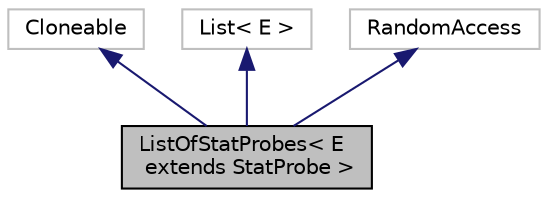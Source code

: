 digraph "ListOfStatProbes&lt; E extends StatProbe &gt;"
{
 // INTERACTIVE_SVG=YES
  bgcolor="transparent";
  edge [fontname="Helvetica",fontsize="10",labelfontname="Helvetica",labelfontsize="10"];
  node [fontname="Helvetica",fontsize="10",shape=record];
  Node4 [label="ListOfStatProbes\< E\l extends StatProbe \>",height=0.2,width=0.4,color="black", fillcolor="grey75", style="filled", fontcolor="black"];
  Node5 -> Node4 [dir="back",color="midnightblue",fontsize="10",style="solid",fontname="Helvetica"];
  Node5 [label="Cloneable",height=0.2,width=0.4,color="grey75"];
  Node6 -> Node4 [dir="back",color="midnightblue",fontsize="10",style="solid",fontname="Helvetica"];
  Node6 [label="List\< E \>",height=0.2,width=0.4,color="grey75"];
  Node7 -> Node4 [dir="back",color="midnightblue",fontsize="10",style="solid",fontname="Helvetica"];
  Node7 [label="RandomAccess",height=0.2,width=0.4,color="grey75"];
}
